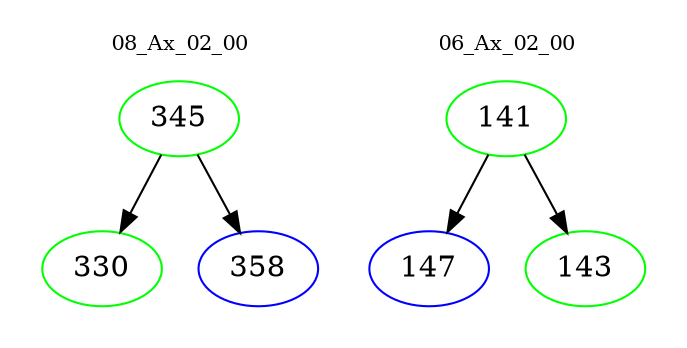 digraph{
subgraph cluster_0 {
color = white
label = "08_Ax_02_00";
fontsize=10;
T0_345 [label="345", color="green"]
T0_345 -> T0_330 [color="black"]
T0_330 [label="330", color="green"]
T0_345 -> T0_358 [color="black"]
T0_358 [label="358", color="blue"]
}
subgraph cluster_1 {
color = white
label = "06_Ax_02_00";
fontsize=10;
T1_141 [label="141", color="green"]
T1_141 -> T1_147 [color="black"]
T1_147 [label="147", color="blue"]
T1_141 -> T1_143 [color="black"]
T1_143 [label="143", color="green"]
}
}

